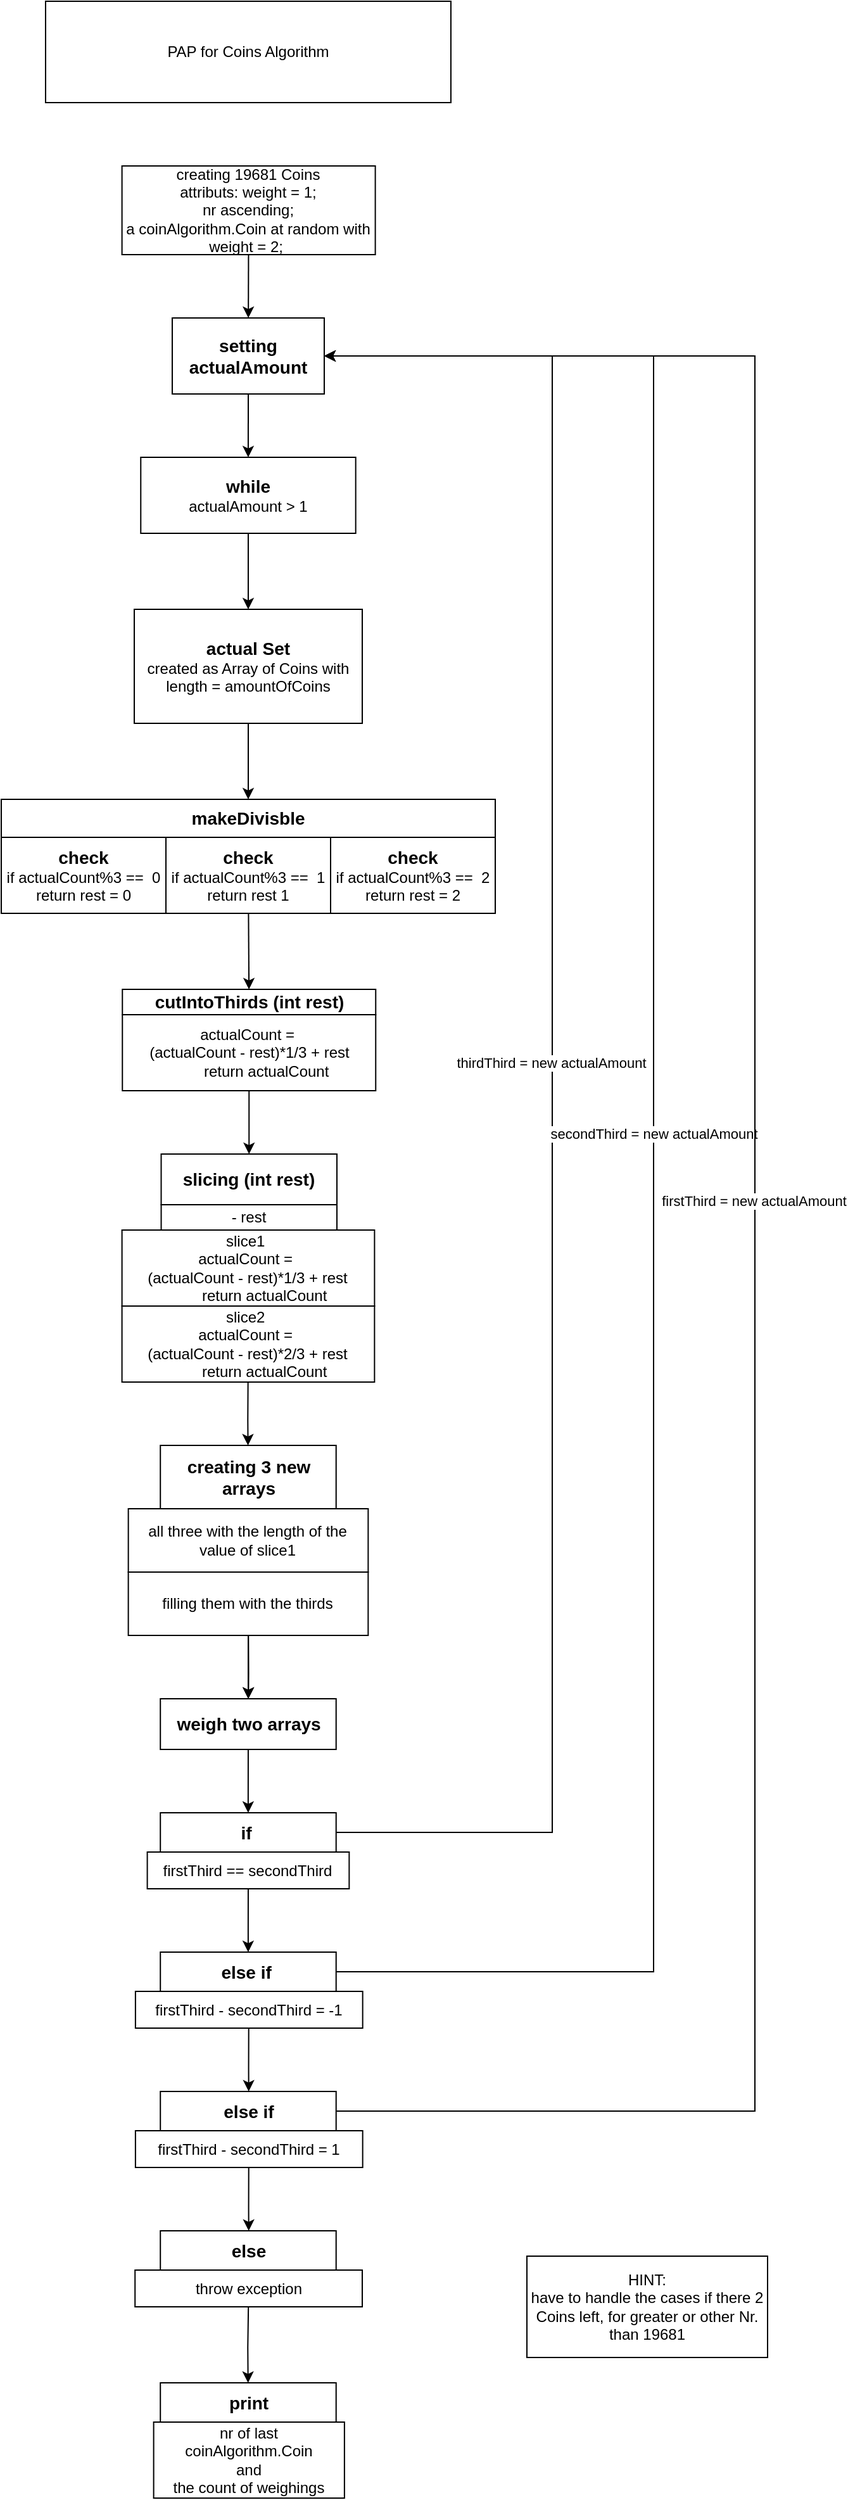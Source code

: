 <mxfile version="21.3.7" type="device">
  <diagram name="Seite-1" id="Fn-hEBT-p9Im9N3VQAg3">
    <mxGraphModel dx="1134" dy="1730" grid="1" gridSize="10" guides="1" tooltips="1" connect="1" arrows="1" fold="1" page="1" pageScale="1" pageWidth="827" pageHeight="1169" math="0" shadow="0">
      <root>
        <mxCell id="0" />
        <mxCell id="1" parent="0" />
        <mxCell id="x9OSoC4hzTUqRZIwS2UU-1" value="&lt;b&gt;&lt;font style=&quot;font-size: 14px;&quot;&gt;actual Set&lt;/font&gt;&lt;br&gt;&lt;/b&gt;created as Array of Coins with length = amountOfCoins" style="rounded=0;whiteSpace=wrap;html=1;" parent="1" vertex="1">
          <mxGeometry x="320" y="160" width="180" height="90" as="geometry" />
        </mxCell>
        <mxCell id="x9OSoC4hzTUqRZIwS2UU-6" value="&lt;font style=&quot;font-size: 14px;&quot;&gt;&lt;b&gt;check &lt;/b&gt;&lt;/font&gt;&lt;br&gt;if actualCount%3 ==&amp;nbsp; 0&lt;br&gt;return rest = 0" style="rounded=0;whiteSpace=wrap;html=1;" parent="1" vertex="1">
          <mxGeometry x="215" y="340" width="130" height="60" as="geometry" />
        </mxCell>
        <mxCell id="h35wLK1LhefXW1c5MuRA-1" value="PAP for Coins Algorithm" style="rounded=0;whiteSpace=wrap;html=1;" vertex="1" parent="1">
          <mxGeometry x="249.98" y="-320" width="320" height="80" as="geometry" />
        </mxCell>
        <mxCell id="h35wLK1LhefXW1c5MuRA-2" value="" style="endArrow=classic;html=1;rounded=0;exitX=0.5;exitY=1;exitDx=0;exitDy=0;" edge="1" parent="1" source="h35wLK1LhefXW1c5MuRA-5">
          <mxGeometry width="50" height="50" relative="1" as="geometry">
            <mxPoint x="670" y="400" as="sourcePoint" />
            <mxPoint x="410" y="320" as="targetPoint" />
          </mxGeometry>
        </mxCell>
        <mxCell id="h35wLK1LhefXW1c5MuRA-3" value="&lt;font style=&quot;font-size: 14px;&quot;&gt;&lt;b&gt;check &lt;/b&gt;&lt;/font&gt;&lt;br&gt;if actualCount%3 ==&amp;nbsp; 1&lt;br&gt;return rest 1" style="rounded=0;whiteSpace=wrap;html=1;" vertex="1" parent="1">
          <mxGeometry x="345" y="340" width="130" height="60" as="geometry" />
        </mxCell>
        <mxCell id="h35wLK1LhefXW1c5MuRA-4" value="&lt;font style=&quot;font-size: 14px;&quot;&gt;&lt;b&gt;check &lt;/b&gt;&lt;/font&gt;&lt;br&gt;if actualCount%3 ==&amp;nbsp; 2&lt;br&gt;return rest = 2" style="rounded=0;whiteSpace=wrap;html=1;" vertex="1" parent="1">
          <mxGeometry x="475" y="340" width="130" height="60" as="geometry" />
        </mxCell>
        <mxCell id="h35wLK1LhefXW1c5MuRA-6" value="" style="endArrow=classic;html=1;rounded=0;" edge="1" parent="1" source="x9OSoC4hzTUqRZIwS2UU-1" target="h35wLK1LhefXW1c5MuRA-5">
          <mxGeometry width="50" height="50" relative="1" as="geometry">
            <mxPoint x="410" y="250" as="sourcePoint" />
            <mxPoint x="410" y="320" as="targetPoint" />
          </mxGeometry>
        </mxCell>
        <mxCell id="h35wLK1LhefXW1c5MuRA-5" value="&lt;b style=&quot;border-color: var(--border-color); font-size: 14px;&quot;&gt;makeDivisble&lt;/b&gt;" style="rounded=0;whiteSpace=wrap;html=1;" vertex="1" parent="1">
          <mxGeometry x="215" y="310" width="390" height="30" as="geometry" />
        </mxCell>
        <mxCell id="h35wLK1LhefXW1c5MuRA-8" value="&lt;div&gt;actualCount =&amp;nbsp;&lt;/div&gt;&lt;div&gt;(actualCount - rest)*1/3 + rest&lt;/div&gt;&lt;div&gt;&lt;span style=&quot;white-space: pre;&quot;&gt;&amp;nbsp;&amp;nbsp;&amp;nbsp;&amp;nbsp;&lt;/span&gt;&lt;span style=&quot;white-space: pre;&quot;&gt;&amp;nbsp;&amp;nbsp;&amp;nbsp;&amp;nbsp;&lt;/span&gt;return actualCount&lt;/div&gt;" style="rounded=0;whiteSpace=wrap;html=1;" vertex="1" parent="1">
          <mxGeometry x="310.63" y="480" width="200" height="60" as="geometry" />
        </mxCell>
        <mxCell id="h35wLK1LhefXW1c5MuRA-12" value="&lt;b style=&quot;border-color: var(--border-color); font-size: 14px;&quot;&gt;cutIntoThirds (int rest)&lt;/b&gt;" style="rounded=0;whiteSpace=wrap;html=1;" vertex="1" parent="1">
          <mxGeometry x="310.63" y="460" width="200" height="20" as="geometry" />
        </mxCell>
        <mxCell id="h35wLK1LhefXW1c5MuRA-13" value="" style="endArrow=classic;html=1;rounded=0;" edge="1" parent="1" source="h35wLK1LhefXW1c5MuRA-3" target="h35wLK1LhefXW1c5MuRA-12">
          <mxGeometry width="50" height="50" relative="1" as="geometry">
            <mxPoint x="410" y="410" as="sourcePoint" />
            <mxPoint x="410" y="460" as="targetPoint" />
          </mxGeometry>
        </mxCell>
        <mxCell id="h35wLK1LhefXW1c5MuRA-14" value="&lt;font style=&quot;font-size: 14px;&quot;&gt;&lt;b&gt;slicing (int rest)&lt;/b&gt;&lt;/font&gt;" style="rounded=0;whiteSpace=wrap;html=1;" vertex="1" parent="1">
          <mxGeometry x="341.25" y="590" width="138.75" height="40" as="geometry" />
        </mxCell>
        <mxCell id="h35wLK1LhefXW1c5MuRA-15" value="" style="endArrow=classic;html=1;rounded=0;" edge="1" parent="1" source="h35wLK1LhefXW1c5MuRA-8" target="h35wLK1LhefXW1c5MuRA-14">
          <mxGeometry width="50" height="50" relative="1" as="geometry">
            <mxPoint x="409.66" y="530" as="sourcePoint" />
            <mxPoint x="409.66" y="590" as="targetPoint" />
          </mxGeometry>
        </mxCell>
        <mxCell id="h35wLK1LhefXW1c5MuRA-16" value="- rest" style="rounded=0;whiteSpace=wrap;html=1;" vertex="1" parent="1">
          <mxGeometry x="341.26" y="630" width="138.74" height="20" as="geometry" />
        </mxCell>
        <mxCell id="h35wLK1LhefXW1c5MuRA-17" value="slice1&amp;nbsp;&lt;br&gt;&lt;div style=&quot;border-color: var(--border-color);&quot;&gt;actualCount =&amp;nbsp;&lt;/div&gt;&lt;div style=&quot;border-color: var(--border-color);&quot;&gt;(actualCount - rest)*1/3 + rest&lt;/div&gt;&lt;div style=&quot;border-color: var(--border-color);&quot;&gt;&amp;nbsp;&amp;nbsp;&amp;nbsp;&amp;nbsp;&lt;span style=&quot;border-color: var(--border-color);&quot;&gt;&amp;nbsp;&amp;nbsp;&amp;nbsp;&amp;nbsp;&lt;/span&gt;return actualCount&lt;/div&gt;" style="rounded=0;whiteSpace=wrap;html=1;" vertex="1" parent="1">
          <mxGeometry x="310.31" y="650" width="199.38" height="60" as="geometry" />
        </mxCell>
        <mxCell id="h35wLK1LhefXW1c5MuRA-18" value="&lt;b&gt;&lt;font style=&quot;font-size: 14px;&quot;&gt;setting actualAmount&lt;/font&gt;&lt;/b&gt;" style="rounded=0;whiteSpace=wrap;html=1;" vertex="1" parent="1">
          <mxGeometry x="349.99" y="-70" width="120" height="60" as="geometry" />
        </mxCell>
        <mxCell id="h35wLK1LhefXW1c5MuRA-19" value="" style="endArrow=classic;html=1;rounded=0;" edge="1" parent="1" source="h35wLK1LhefXW1c5MuRA-55" target="x9OSoC4hzTUqRZIwS2UU-1">
          <mxGeometry width="50" height="50" relative="1" as="geometry">
            <mxPoint x="409.66" y="100" as="sourcePoint" />
            <mxPoint x="409.66" y="160" as="targetPoint" />
          </mxGeometry>
        </mxCell>
        <mxCell id="h35wLK1LhefXW1c5MuRA-20" value="" style="endArrow=classic;html=1;rounded=0;" edge="1" parent="1" source="h35wLK1LhefXW1c5MuRA-26" target="h35wLK1LhefXW1c5MuRA-21">
          <mxGeometry width="50" height="50" relative="1" as="geometry">
            <mxPoint x="409.65" y="770" as="sourcePoint" />
            <mxPoint x="409.65" y="820" as="targetPoint" />
            <Array as="points">
              <mxPoint x="409.65" y="800" />
            </Array>
          </mxGeometry>
        </mxCell>
        <mxCell id="h35wLK1LhefXW1c5MuRA-21" value="&lt;font style=&quot;font-size: 14px;&quot;&gt;&lt;b&gt;creating 3 new arrays&lt;/b&gt;&lt;/font&gt;" style="rounded=0;whiteSpace=wrap;html=1;" vertex="1" parent="1">
          <mxGeometry x="340.61" y="820" width="138.75" height="50" as="geometry" />
        </mxCell>
        <mxCell id="h35wLK1LhefXW1c5MuRA-22" value="all three with the length of the value of slice1" style="rounded=0;whiteSpace=wrap;html=1;" vertex="1" parent="1">
          <mxGeometry x="315.32" y="870" width="189.36" height="50" as="geometry" />
        </mxCell>
        <mxCell id="h35wLK1LhefXW1c5MuRA-24" value="creating 19681 Coins &lt;br&gt;attributs: weight = 1; &lt;br&gt;nr ascending&lt;span style=&quot;background-color: initial;&quot;&gt;;&lt;/span&gt;&lt;br&gt;a coinAlgorithm.Coin at random with weight = 2;&amp;nbsp;" style="rounded=0;whiteSpace=wrap;html=1;" vertex="1" parent="1">
          <mxGeometry x="310.31" y="-190" width="199.99" height="70" as="geometry" />
        </mxCell>
        <mxCell id="h35wLK1LhefXW1c5MuRA-25" value="" style="endArrow=classic;html=1;rounded=0;" edge="1" parent="1" source="h35wLK1LhefXW1c5MuRA-24" target="h35wLK1LhefXW1c5MuRA-18">
          <mxGeometry width="50" height="50" relative="1" as="geometry">
            <mxPoint x="410.29" y="-20" as="sourcePoint" />
            <mxPoint x="410" y="-60" as="targetPoint" />
          </mxGeometry>
        </mxCell>
        <mxCell id="h35wLK1LhefXW1c5MuRA-26" value="slice2&amp;nbsp;&lt;br&gt;&lt;div style=&quot;border-color: var(--border-color);&quot;&gt;actualCount =&amp;nbsp;&lt;/div&gt;&lt;div style=&quot;border-color: var(--border-color);&quot;&gt;(actualCount - rest)*2/3 + rest&lt;/div&gt;&lt;div style=&quot;border-color: var(--border-color);&quot;&gt;&amp;nbsp;&amp;nbsp;&amp;nbsp;&amp;nbsp;&lt;span style=&quot;border-color: var(--border-color);&quot;&gt;&amp;nbsp;&amp;nbsp;&amp;nbsp;&amp;nbsp;&lt;/span&gt;return actualCount&lt;/div&gt;" style="rounded=0;whiteSpace=wrap;html=1;" vertex="1" parent="1">
          <mxGeometry x="310.3" y="710" width="199.38" height="60" as="geometry" />
        </mxCell>
        <mxCell id="h35wLK1LhefXW1c5MuRA-31" value="" style="edgeStyle=orthogonalEdgeStyle;rounded=0;orthogonalLoop=1;jettySize=auto;html=1;" edge="1" parent="1" source="h35wLK1LhefXW1c5MuRA-28" target="h35wLK1LhefXW1c5MuRA-30">
          <mxGeometry relative="1" as="geometry" />
        </mxCell>
        <mxCell id="h35wLK1LhefXW1c5MuRA-28" value="filling them with the thirds" style="rounded=0;whiteSpace=wrap;html=1;" vertex="1" parent="1">
          <mxGeometry x="315.31" y="920" width="189.36" height="50" as="geometry" />
        </mxCell>
        <mxCell id="h35wLK1LhefXW1c5MuRA-29" value="" style="endArrow=classic;html=1;rounded=0;" edge="1" parent="1" source="h35wLK1LhefXW1c5MuRA-28" target="h35wLK1LhefXW1c5MuRA-30">
          <mxGeometry width="50" height="50" relative="1" as="geometry">
            <mxPoint x="410.64" y="970" as="sourcePoint" />
            <mxPoint x="410.64" y="1020" as="targetPoint" />
            <Array as="points">
              <mxPoint x="410.29" y="1000" />
            </Array>
          </mxGeometry>
        </mxCell>
        <mxCell id="h35wLK1LhefXW1c5MuRA-30" value="&lt;font style=&quot;font-size: 14px;&quot;&gt;&lt;b&gt;weigh two arrays&lt;/b&gt;&lt;/font&gt;" style="rounded=0;whiteSpace=wrap;html=1;" vertex="1" parent="1">
          <mxGeometry x="340.61" y="1020" width="138.75" height="40" as="geometry" />
        </mxCell>
        <mxCell id="h35wLK1LhefXW1c5MuRA-32" value="" style="endArrow=classic;html=1;rounded=0;" edge="1" parent="1" source="h35wLK1LhefXW1c5MuRA-30" target="h35wLK1LhefXW1c5MuRA-33">
          <mxGeometry width="50" height="50" relative="1" as="geometry">
            <mxPoint x="409.64" y="1070" as="sourcePoint" />
            <mxPoint x="409.64" y="1120" as="targetPoint" />
            <Array as="points">
              <mxPoint x="409.93" y="1100" />
            </Array>
          </mxGeometry>
        </mxCell>
        <mxCell id="h35wLK1LhefXW1c5MuRA-37" style="edgeStyle=orthogonalEdgeStyle;rounded=0;orthogonalLoop=1;jettySize=auto;html=1;entryX=1;entryY=0.5;entryDx=0;entryDy=0;" edge="1" parent="1" source="h35wLK1LhefXW1c5MuRA-33" target="h35wLK1LhefXW1c5MuRA-18">
          <mxGeometry relative="1" as="geometry">
            <Array as="points">
              <mxPoint x="650" y="1126" />
              <mxPoint x="650" y="-40" />
            </Array>
          </mxGeometry>
        </mxCell>
        <mxCell id="h35wLK1LhefXW1c5MuRA-38" value="thirdThird = new actualAmount" style="edgeLabel;html=1;align=center;verticalAlign=middle;resizable=0;points=[];" vertex="1" connectable="0" parent="h35wLK1LhefXW1c5MuRA-37">
          <mxGeometry x="0.026" y="1" relative="1" as="geometry">
            <mxPoint as="offset" />
          </mxGeometry>
        </mxCell>
        <mxCell id="h35wLK1LhefXW1c5MuRA-33" value="&lt;font style=&quot;font-size: 14px;&quot;&gt;&lt;b&gt;if&amp;nbsp;&lt;/b&gt;&lt;/font&gt;" style="rounded=0;whiteSpace=wrap;html=1;" vertex="1" parent="1">
          <mxGeometry x="340.61" y="1110" width="138.75" height="31" as="geometry" />
        </mxCell>
        <mxCell id="h35wLK1LhefXW1c5MuRA-34" value="&lt;font style=&quot;font-size: 12px;&quot;&gt;firstThird == secondThird&lt;/font&gt;" style="rounded=0;whiteSpace=wrap;html=1;" vertex="1" parent="1">
          <mxGeometry x="330.29" y="1141" width="159.39" height="29" as="geometry" />
        </mxCell>
        <mxCell id="h35wLK1LhefXW1c5MuRA-44" style="edgeStyle=orthogonalEdgeStyle;rounded=0;orthogonalLoop=1;jettySize=auto;html=1;entryX=1;entryY=0.5;entryDx=0;entryDy=0;" edge="1" parent="1" source="h35wLK1LhefXW1c5MuRA-39" target="h35wLK1LhefXW1c5MuRA-18">
          <mxGeometry relative="1" as="geometry">
            <Array as="points">
              <mxPoint x="730" y="1236" />
              <mxPoint x="730" y="-40" />
            </Array>
          </mxGeometry>
        </mxCell>
        <mxCell id="h35wLK1LhefXW1c5MuRA-45" value="secondThird = new actualAmount" style="edgeLabel;html=1;align=center;verticalAlign=middle;resizable=0;points=[];" vertex="1" connectable="0" parent="h35wLK1LhefXW1c5MuRA-44">
          <mxGeometry x="0.021" relative="1" as="geometry">
            <mxPoint as="offset" />
          </mxGeometry>
        </mxCell>
        <mxCell id="h35wLK1LhefXW1c5MuRA-39" value="&lt;font style=&quot;font-size: 14px;&quot;&gt;&lt;b&gt;else if&amp;nbsp;&lt;/b&gt;&lt;/font&gt;" style="rounded=0;whiteSpace=wrap;html=1;" vertex="1" parent="1">
          <mxGeometry x="340.61" y="1220" width="138.75" height="31" as="geometry" />
        </mxCell>
        <mxCell id="h35wLK1LhefXW1c5MuRA-42" value="" style="endArrow=classic;html=1;rounded=0;" edge="1" parent="1" source="h35wLK1LhefXW1c5MuRA-34" target="h35wLK1LhefXW1c5MuRA-39">
          <mxGeometry width="50" height="50" relative="1" as="geometry">
            <mxPoint x="409.64" y="1172" as="sourcePoint" />
            <mxPoint x="409.64" y="1222" as="targetPoint" />
            <Array as="points">
              <mxPoint x="409.93" y="1202" />
            </Array>
          </mxGeometry>
        </mxCell>
        <mxCell id="h35wLK1LhefXW1c5MuRA-43" value="&lt;font style=&quot;font-size: 12px;&quot;&gt;firstThird - secondThird = -1&lt;/font&gt;" style="rounded=0;whiteSpace=wrap;html=1;" vertex="1" parent="1">
          <mxGeometry x="320.94" y="1251" width="179.39" height="29" as="geometry" />
        </mxCell>
        <mxCell id="h35wLK1LhefXW1c5MuRA-52" style="edgeStyle=orthogonalEdgeStyle;rounded=0;orthogonalLoop=1;jettySize=auto;html=1;entryX=1;entryY=0.5;entryDx=0;entryDy=0;" edge="1" parent="1" source="h35wLK1LhefXW1c5MuRA-46" target="h35wLK1LhefXW1c5MuRA-18">
          <mxGeometry relative="1" as="geometry">
            <Array as="points">
              <mxPoint x="810" y="1346" />
              <mxPoint x="810" y="-40" />
            </Array>
          </mxGeometry>
        </mxCell>
        <mxCell id="h35wLK1LhefXW1c5MuRA-53" value="firstThird = new actualAmount" style="edgeLabel;html=1;align=center;verticalAlign=middle;resizable=0;points=[];" vertex="1" connectable="0" parent="h35wLK1LhefXW1c5MuRA-52">
          <mxGeometry x="0.021" y="1" relative="1" as="geometry">
            <mxPoint as="offset" />
          </mxGeometry>
        </mxCell>
        <mxCell id="h35wLK1LhefXW1c5MuRA-46" value="&lt;font style=&quot;font-size: 14px;&quot;&gt;&lt;b&gt;else if&lt;/b&gt;&lt;/font&gt;" style="rounded=0;whiteSpace=wrap;html=1;" vertex="1" parent="1">
          <mxGeometry x="340.61" y="1330" width="138.75" height="31" as="geometry" />
        </mxCell>
        <mxCell id="h35wLK1LhefXW1c5MuRA-47" value="&lt;font style=&quot;font-size: 14px;&quot;&gt;&lt;b&gt;else&lt;/b&gt;&lt;/font&gt;" style="rounded=0;whiteSpace=wrap;html=1;" vertex="1" parent="1">
          <mxGeometry x="340.61" y="1440" width="138.75" height="31" as="geometry" />
        </mxCell>
        <mxCell id="h35wLK1LhefXW1c5MuRA-48" value="&lt;font style=&quot;font-size: 12px;&quot;&gt;firstThird - secondThird = 1&lt;/font&gt;" style="rounded=0;whiteSpace=wrap;html=1;" vertex="1" parent="1">
          <mxGeometry x="320.94" y="1361" width="179.39" height="29" as="geometry" />
        </mxCell>
        <mxCell id="h35wLK1LhefXW1c5MuRA-49" value="&lt;font style=&quot;font-size: 12px;&quot;&gt;throw exception&lt;/font&gt;" style="rounded=0;whiteSpace=wrap;html=1;" vertex="1" parent="1">
          <mxGeometry x="320.61" y="1471" width="179.39" height="29" as="geometry" />
        </mxCell>
        <mxCell id="h35wLK1LhefXW1c5MuRA-50" value="" style="endArrow=classic;html=1;rounded=0;" edge="1" parent="1">
          <mxGeometry width="50" height="50" relative="1" as="geometry">
            <mxPoint x="410.35" y="1280" as="sourcePoint" />
            <mxPoint x="410.35" y="1330" as="targetPoint" />
            <Array as="points">
              <mxPoint x="410.28" y="1312" />
            </Array>
          </mxGeometry>
        </mxCell>
        <mxCell id="h35wLK1LhefXW1c5MuRA-51" value="" style="endArrow=classic;html=1;rounded=0;" edge="1" parent="1">
          <mxGeometry width="50" height="50" relative="1" as="geometry">
            <mxPoint x="410.36" y="1390" as="sourcePoint" />
            <mxPoint x="410.36" y="1440" as="targetPoint" />
            <Array as="points">
              <mxPoint x="410.29" y="1422" />
            </Array>
          </mxGeometry>
        </mxCell>
        <mxCell id="h35wLK1LhefXW1c5MuRA-56" value="" style="endArrow=classic;html=1;rounded=0;" edge="1" parent="1" source="h35wLK1LhefXW1c5MuRA-18" target="h35wLK1LhefXW1c5MuRA-55">
          <mxGeometry width="50" height="50" relative="1" as="geometry">
            <mxPoint x="410" y="-10" as="sourcePoint" />
            <mxPoint x="410" y="160" as="targetPoint" />
          </mxGeometry>
        </mxCell>
        <mxCell id="h35wLK1LhefXW1c5MuRA-55" value="&lt;font style=&quot;&quot;&gt;&lt;span style=&quot;font-weight: bold; font-size: 14px;&quot;&gt;while&lt;/span&gt;&lt;br&gt;&lt;font style=&quot;font-size: 12px;&quot;&gt;actualAmount &amp;gt; 1&lt;/font&gt;&lt;br&gt;&lt;/font&gt;" style="rounded=0;whiteSpace=wrap;html=1;" vertex="1" parent="1">
          <mxGeometry x="325.14" y="40" width="169.69" height="60" as="geometry" />
        </mxCell>
        <mxCell id="h35wLK1LhefXW1c5MuRA-57" value="nr of last coinAlgorithm.Coin &lt;br&gt;and &lt;br&gt;the count of&amp;nbsp;weighings" style="rounded=0;whiteSpace=wrap;html=1;" vertex="1" parent="1">
          <mxGeometry x="335.31" y="1591" width="150.63" height="60" as="geometry" />
        </mxCell>
        <mxCell id="h35wLK1LhefXW1c5MuRA-58" value="" style="endArrow=classic;html=1;rounded=0;" edge="1" parent="1" source="h35wLK1LhefXW1c5MuRA-49" target="h35wLK1LhefXW1c5MuRA-60">
          <mxGeometry width="50" height="50" relative="1" as="geometry">
            <mxPoint x="409.71" y="1500" as="sourcePoint" />
            <mxPoint x="409.71" y="1550" as="targetPoint" />
            <Array as="points">
              <mxPoint x="409.64" y="1532" />
            </Array>
          </mxGeometry>
        </mxCell>
        <mxCell id="h35wLK1LhefXW1c5MuRA-60" value="&lt;font style=&quot;font-size: 14px;&quot;&gt;&lt;b&gt;print&lt;/b&gt;&lt;/font&gt;" style="rounded=0;whiteSpace=wrap;html=1;" vertex="1" parent="1">
          <mxGeometry x="340.61" y="1560" width="138.75" height="31" as="geometry" />
        </mxCell>
        <mxCell id="h35wLK1LhefXW1c5MuRA-61" value="HINT: &lt;br&gt;have to handle the cases if there 2 Coins left, for greater or other Nr. than 19681" style="rounded=0;whiteSpace=wrap;html=1;" vertex="1" parent="1">
          <mxGeometry x="630" y="1460" width="190" height="80" as="geometry" />
        </mxCell>
      </root>
    </mxGraphModel>
  </diagram>
</mxfile>
